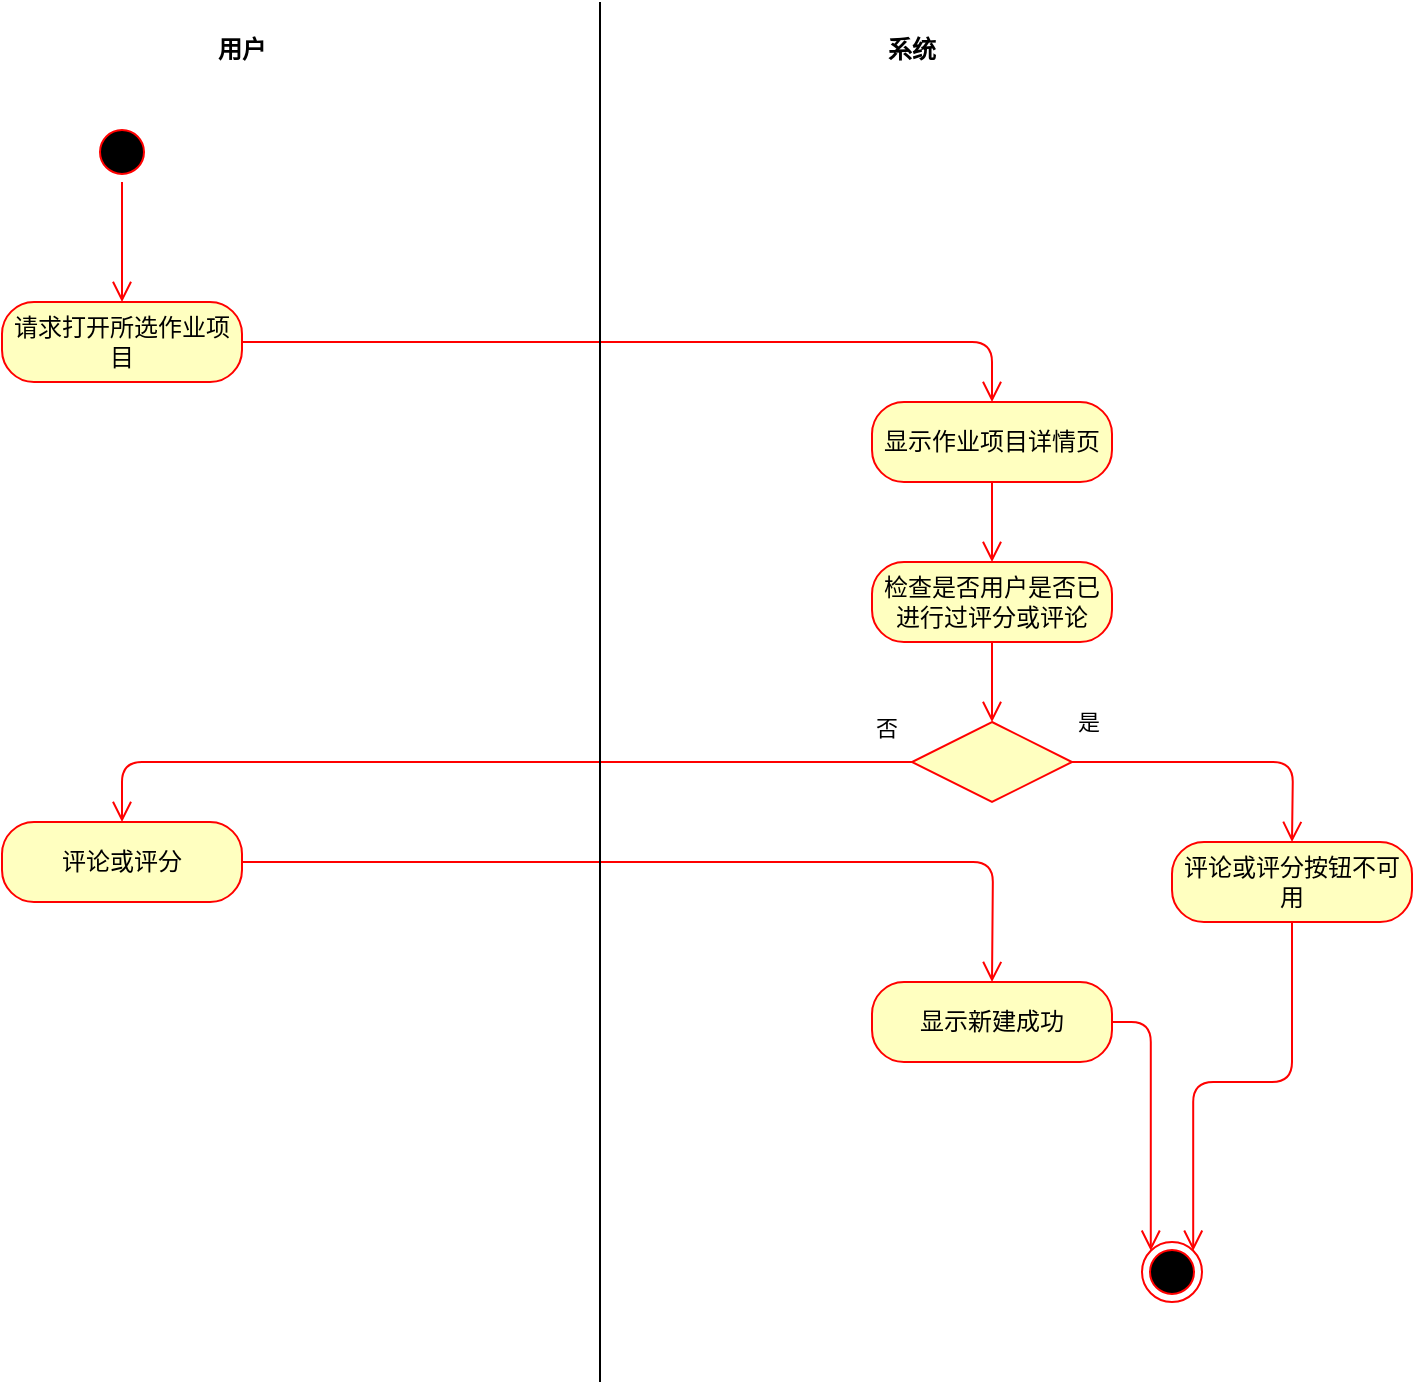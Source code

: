 <mxfile type="device" version="12.1.3" pages="2"><diagram id="9U-PVtlZWHSrO_yES0ZH" name="Page-1"><mxGraphModel dx="856" dy="578" gridSize="10" guides="1" tooltips="1" connect="1" arrows="1" fold="1" page="1" pageScale="1" pageWidth="827" pageHeight="1169" math="0" shadow="0" grid="1"><root><mxCell id="0"/><mxCell id="1" parent="0"/><mxCell id="2Jd88kRYQ3d5-sg-OE_n-1" value="" parent="1" style="ellipse;html=1;shape=startState;fillColor=#000000;strokeColor=#ff0000;" vertex="1"><mxGeometry as="geometry" x="150" width="30" height="30" y="130"/></mxCell><mxCell id="2Jd88kRYQ3d5-sg-OE_n-2" value="" parent="1" style="edgeStyle=orthogonalEdgeStyle;html=1;verticalAlign=bottom;endArrow=open;endSize=8;strokeColor=#ff0000;" edge="1" source="2Jd88kRYQ3d5-sg-OE_n-1"><mxGeometry as="geometry" relative="1"><mxPoint as="targetPoint" x="165" y="220"/></mxGeometry></mxCell><mxCell id="2Jd88kRYQ3d5-sg-OE_n-3" value="请求打开所选作业项目" parent="1" style="rounded=1;whiteSpace=wrap;html=1;arcSize=40;fontColor=#000000;fillColor=#ffffc0;strokeColor=#ff0000;" vertex="1"><mxGeometry as="geometry" x="105" width="120" height="40" y="220"/></mxCell><mxCell id="2Jd88kRYQ3d5-sg-OE_n-4" value="" parent="1" style="edgeStyle=orthogonalEdgeStyle;html=1;verticalAlign=bottom;endArrow=open;endSize=8;strokeColor=#ff0000;" edge="1" source="2Jd88kRYQ3d5-sg-OE_n-3" target="2Jd88kRYQ3d5-sg-OE_n-5"><mxGeometry as="geometry" relative="1"><mxPoint as="targetPoint" x="600" y="270"/></mxGeometry></mxCell><mxCell id="2Jd88kRYQ3d5-sg-OE_n-5" value="显示作业项目详情页" parent="1" style="rounded=1;whiteSpace=wrap;html=1;arcSize=40;fontColor=#000000;fillColor=#ffffc0;strokeColor=#ff0000;" vertex="1"><mxGeometry as="geometry" x="540" width="120" height="40" y="270"/></mxCell><mxCell id="2Jd88kRYQ3d5-sg-OE_n-6" value="" parent="1" style="edgeStyle=orthogonalEdgeStyle;html=1;verticalAlign=bottom;endArrow=open;endSize=8;strokeColor=#ff0000;" edge="1" source="2Jd88kRYQ3d5-sg-OE_n-5"><mxGeometry as="geometry" relative="1"><mxPoint as="targetPoint" x="600" y="350"/></mxGeometry></mxCell><mxCell id="2Jd88kRYQ3d5-sg-OE_n-11" value="" parent="1" style="edgeStyle=orthogonalEdgeStyle;html=1;verticalAlign=bottom;endArrow=open;endSize=8;strokeColor=#ff0000;" edge="1" source="2Jd88kRYQ3d5-sg-OE_n-10"><mxGeometry as="geometry" relative="1"><mxPoint as="targetPoint" x="600" y="560"/></mxGeometry></mxCell><mxCell id="aWxTDEMh8XX-_ry30WIr-1" value="检查是否用户是否已进行过评分或评论" parent="1" style="rounded=1;whiteSpace=wrap;html=1;arcSize=40;fontColor=#000000;fillColor=#ffffc0;strokeColor=#ff0000;" vertex="1"><mxGeometry as="geometry" x="540" width="120" height="40" y="350"/></mxCell><mxCell id="aWxTDEMh8XX-_ry30WIr-2" value="" parent="1" style="edgeStyle=orthogonalEdgeStyle;html=1;verticalAlign=bottom;endArrow=open;endSize=8;strokeColor=#ff0000;" edge="1" source="aWxTDEMh8XX-_ry30WIr-1"><mxGeometry as="geometry" relative="1"><mxPoint as="targetPoint" x="600" y="430"/></mxGeometry></mxCell><mxCell id="aWxTDEMh8XX-_ry30WIr-3" value="" parent="1" style="rhombus;whiteSpace=wrap;html=1;fillColor=#ffffc0;strokeColor=#ff0000;" vertex="1"><mxGeometry as="geometry" x="560" width="80" height="40" y="430"/></mxCell><mxCell id="aWxTDEMh8XX-_ry30WIr-4" value="是" parent="1" style="edgeStyle=orthogonalEdgeStyle;html=1;align=left;verticalAlign=bottom;endArrow=open;endSize=8;strokeColor=#ff0000;" edge="1" source="aWxTDEMh8XX-_ry30WIr-3"><mxGeometry as="geometry" x="0.467" y="-110" relative="1"><mxPoint as="targetPoint" x="750" y="490"/><mxPoint as="offset" y="-10"/></mxGeometry></mxCell><mxCell id="2Jd88kRYQ3d5-sg-OE_n-10" value="评论或评分" parent="1" style="rounded=1;whiteSpace=wrap;html=1;arcSize=40;fontColor=#000000;fillColor=#ffffc0;strokeColor=#ff0000;" vertex="1"><mxGeometry as="geometry" x="105" width="120" height="40" y="480"/></mxCell><mxCell id="aWxTDEMh8XX-_ry30WIr-6" value="否" parent="1" style="edgeStyle=orthogonalEdgeStyle;html=1;align=left;verticalAlign=top;endArrow=open;endSize=8;strokeColor=#ff0000;" edge="1" source="aWxTDEMh8XX-_ry30WIr-3" target="2Jd88kRYQ3d5-sg-OE_n-10"><mxGeometry as="geometry" x="-0.906" y="-30" relative="1"><mxPoint as="targetPoint" x="200" y="480"/><mxPoint as="sourcePoint" x="560" y="450"/><mxPoint as="offset"/></mxGeometry></mxCell><mxCell id="aWxTDEMh8XX-_ry30WIr-7" value="显示新建成功" parent="1" style="rounded=1;whiteSpace=wrap;html=1;arcSize=40;fontColor=#000000;fillColor=#ffffc0;strokeColor=#ff0000;" vertex="1"><mxGeometry as="geometry" x="540" width="120" height="40" y="560"/></mxCell><mxCell id="aWxTDEMh8XX-_ry30WIr-8" value="" parent="1" style="edgeStyle=orthogonalEdgeStyle;html=1;verticalAlign=bottom;endArrow=open;endSize=8;strokeColor=#ff0000;entryX=0;entryY=0;entryDx=0;entryDy=0;" edge="1" source="aWxTDEMh8XX-_ry30WIr-7" target="aWxTDEMh8XX-_ry30WIr-11"><mxGeometry as="geometry" relative="1"><mxPoint as="targetPoint" x="600" y="660"/></mxGeometry></mxCell><mxCell id="aWxTDEMh8XX-_ry30WIr-9" value="评论或评分按钮不可用" parent="1" style="rounded=1;whiteSpace=wrap;html=1;arcSize=40;fontColor=#000000;fillColor=#ffffc0;strokeColor=#ff0000;" vertex="1"><mxGeometry as="geometry" x="690" width="120" height="40" y="490"/></mxCell><mxCell id="aWxTDEMh8XX-_ry30WIr-10" value="" parent="1" style="edgeStyle=orthogonalEdgeStyle;html=1;verticalAlign=bottom;endArrow=open;endSize=8;strokeColor=#ff0000;entryX=1;entryY=0;entryDx=0;entryDy=0;" edge="1" source="aWxTDEMh8XX-_ry30WIr-9" target="aWxTDEMh8XX-_ry30WIr-11"><mxGeometry as="geometry" relative="1"><mxPoint as="targetPoint" x="750" y="590"/></mxGeometry></mxCell><mxCell id="aWxTDEMh8XX-_ry30WIr-11" value="" parent="1" style="ellipse;html=1;shape=endState;fillColor=#000000;strokeColor=#ff0000;" vertex="1"><mxGeometry as="geometry" x="675" width="30" height="30" y="690"/></mxCell><mxCell id="koNRZmWeD_KBK7duAnu2-1" value="" parent="1" style="line;strokeWidth=1;fillColor=none;align=left;verticalAlign=middle;spacingTop=-1;spacingLeft=3;spacingRight=3;rotatable=0;labelPosition=right;points=[];portConstraint=eastwest;direction=south;" vertex="1"><mxGeometry as="geometry" x="400" width="8" height="690" y="70"/></mxCell><mxCell id="koNRZmWeD_KBK7duAnu2-2" value="用户" parent="1" style="text;align=center;fontStyle=1;verticalAlign=middle;spacingLeft=3;spacingRight=3;strokeColor=none;rotatable=0;points=[[0,0.5],[1,0.5]];portConstraint=eastwest;" vertex="1"><mxGeometry as="geometry" x="185" width="80" height="26" y="80"/></mxCell><mxCell id="koNRZmWeD_KBK7duAnu2-3" value="系统" parent="1" style="text;align=center;fontStyle=1;verticalAlign=middle;spacingLeft=3;spacingRight=3;strokeColor=none;rotatable=0;points=[[0,0.5],[1,0.5]];portConstraint=eastwest;" vertex="1"><mxGeometry as="geometry" x="520" width="80" height="26" y="80"/></mxCell></root></mxGraphModel></diagram><diagram id="XXuUy30BA6lOBE3F6vwc" name="Page-2"><mxGraphModel dx="856" dy="578" gridSize="10" guides="1" tooltips="1" connect="1" arrows="1" fold="1" page="1" pageScale="1" pageWidth="827" pageHeight="1169" math="0" shadow="0" grid="1"><root><mxCell id="wnDSTh3j22n9IcS5EJfO-0"/><mxCell id="wnDSTh3j22n9IcS5EJfO-1" parent="wnDSTh3j22n9IcS5EJfO-0"/><mxCell id="wnDSTh3j22n9IcS5EJfO-3" value="" parent="wnDSTh3j22n9IcS5EJfO-1" style="shape=umlLifeline;participant=umlActor;perimeter=lifelinePerimeter;whiteSpace=wrap;html=1;container=1;collapsible=0;recursiveResize=0;verticalAlign=top;spacingTop=36;labelBackgroundColor=#ffffff;outlineConnect=0;" vertex="1"><mxGeometry as="geometry" x="130" width="20" height="330" y="70"/></mxCell><mxCell id="vDenE_ekjyrtGOmS0QGk-1" value="" parent="wnDSTh3j22n9IcS5EJfO-3" style="html=1;points=[];perimeter=orthogonalPerimeter;" vertex="1"><mxGeometry as="geometry" x="5" width="10" height="50" y="120"/></mxCell><mxCell id="wnDSTh3j22n9IcS5EJfO-4" value="作业详情页" parent="wnDSTh3j22n9IcS5EJfO-1" style="shape=umlLifeline;perimeter=lifelinePerimeter;whiteSpace=wrap;html=1;container=1;collapsible=0;recursiveResize=0;outlineConnect=0;" vertex="1"><mxGeometry as="geometry" x="330" width="100" height="330" y="70"/></mxCell><mxCell id="vDenE_ekjyrtGOmS0QGk-2" value="" parent="wnDSTh3j22n9IcS5EJfO-4" style="html=1;points=[];perimeter=orthogonalPerimeter;" vertex="1"><mxGeometry as="geometry" x="45" width="10" height="230" y="60"/></mxCell><mxCell id="vDenE_ekjyrtGOmS0QGk-8" value="3、发送评论或评分信息" parent="wnDSTh3j22n9IcS5EJfO-4" style="html=1;verticalAlign=bottom;endArrow=block;" edge="1" target="vDenE_ekjyrtGOmS0QGk-0"><mxGeometry as="geometry" width="80" relative="1"><mxPoint as="sourcePoint" x="55" y="160"/><mxPoint as="targetPoint" x="284.5" y="160"/></mxGeometry></mxCell><mxCell id="vDenE_ekjyrtGOmS0QGk-0" value="数据库" parent="wnDSTh3j22n9IcS5EJfO-1" style="shape=umlLifeline;perimeter=lifelinePerimeter;whiteSpace=wrap;html=1;container=1;collapsible=0;recursiveResize=0;outlineConnect=0;" vertex="1"><mxGeometry as="geometry" x="570" width="100" height="330" y="70"/></mxCell><mxCell id="vDenE_ekjyrtGOmS0QGk-5" value="1、检查用户是否已评论或评分" parent="wnDSTh3j22n9IcS5EJfO-1" style="edgeStyle=orthogonalEdgeStyle;html=1;align=left;spacingLeft=2;endArrow=block;rounded=0;" edge="1"><mxGeometry as="geometry" relative="1"><mxPoint as="sourcePoint" x="385" y="140"/><Array as="points"><mxPoint x="430" y="140"/><mxPoint x="430" y="180"/></Array><mxPoint as="targetPoint" x="385" y="180"/></mxGeometry></mxCell><mxCell id="vDenE_ekjyrtGOmS0QGk-7" value="2、提交评论或评分" parent="wnDSTh3j22n9IcS5EJfO-1" style="html=1;verticalAlign=bottom;endArrow=block;" edge="1"><mxGeometry as="geometry" width="80" relative="1"><mxPoint as="sourcePoint" x="145" y="205"/><mxPoint as="targetPoint" x="374.5" y="205"/></mxGeometry></mxCell><mxCell id="vDenE_ekjyrtGOmS0QGk-9" value="4、返回成功代码" parent="wnDSTh3j22n9IcS5EJfO-1" style="html=1;verticalAlign=bottom;endArrow=block;" edge="1"><mxGeometry as="geometry" width="80" relative="1"><mxPoint as="sourcePoint" x="616" y="272"/><mxPoint as="targetPoint" x="387" y="272"/></mxGeometry></mxCell><mxCell id="vDenE_ekjyrtGOmS0QGk-10" value="5、显示评论或评分成功" parent="wnDSTh3j22n9IcS5EJfO-1" style="edgeStyle=orthogonalEdgeStyle;html=1;align=left;spacingLeft=2;endArrow=block;rounded=0;" edge="1"><mxGeometry as="geometry" relative="1"><mxPoint as="sourcePoint" x="385" y="300"/><Array as="points"><mxPoint x="430" y="300"/><mxPoint x="430" y="340"/></Array><mxPoint as="targetPoint" x="385" y="340"/></mxGeometry></mxCell></root></mxGraphModel></diagram></mxfile>